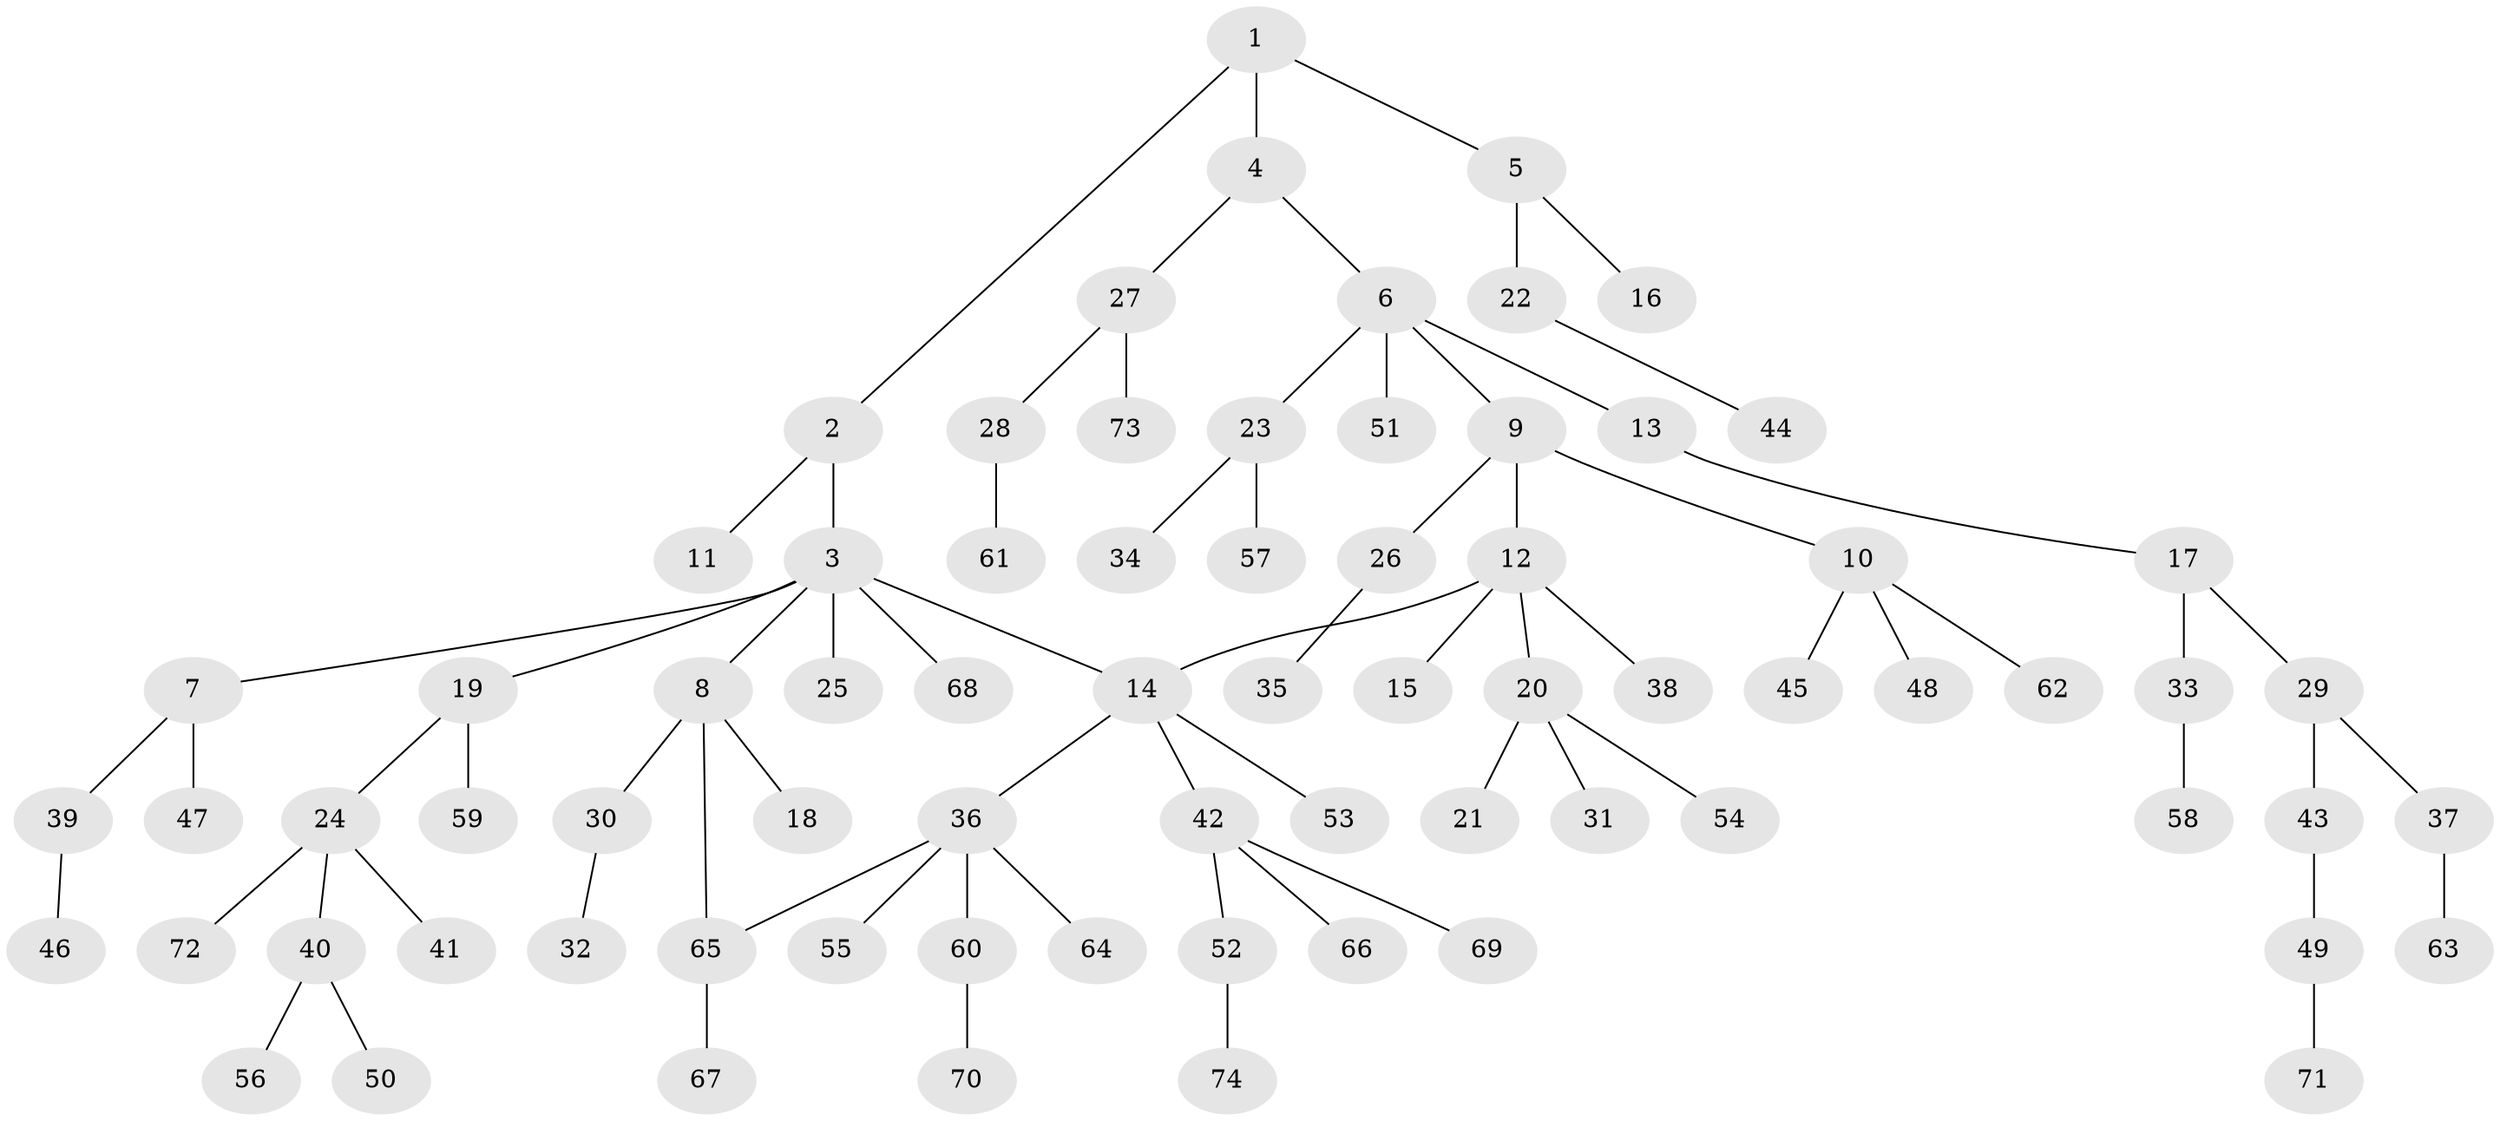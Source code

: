 // coarse degree distribution, {3: 0.15384615384615385, 4: 0.1346153846153846, 2: 0.23076923076923078, 1: 0.46153846153846156, 6: 0.019230769230769232}
// Generated by graph-tools (version 1.1) at 2025/36/03/04/25 23:36:00]
// undirected, 74 vertices, 75 edges
graph export_dot {
  node [color=gray90,style=filled];
  1;
  2;
  3;
  4;
  5;
  6;
  7;
  8;
  9;
  10;
  11;
  12;
  13;
  14;
  15;
  16;
  17;
  18;
  19;
  20;
  21;
  22;
  23;
  24;
  25;
  26;
  27;
  28;
  29;
  30;
  31;
  32;
  33;
  34;
  35;
  36;
  37;
  38;
  39;
  40;
  41;
  42;
  43;
  44;
  45;
  46;
  47;
  48;
  49;
  50;
  51;
  52;
  53;
  54;
  55;
  56;
  57;
  58;
  59;
  60;
  61;
  62;
  63;
  64;
  65;
  66;
  67;
  68;
  69;
  70;
  71;
  72;
  73;
  74;
  1 -- 2;
  1 -- 4;
  1 -- 5;
  2 -- 3;
  2 -- 11;
  3 -- 7;
  3 -- 8;
  3 -- 19;
  3 -- 25;
  3 -- 68;
  3 -- 14;
  4 -- 6;
  4 -- 27;
  5 -- 16;
  5 -- 22;
  6 -- 9;
  6 -- 13;
  6 -- 23;
  6 -- 51;
  7 -- 39;
  7 -- 47;
  8 -- 18;
  8 -- 30;
  8 -- 65;
  9 -- 10;
  9 -- 12;
  9 -- 26;
  10 -- 45;
  10 -- 48;
  10 -- 62;
  12 -- 14;
  12 -- 15;
  12 -- 20;
  12 -- 38;
  13 -- 17;
  14 -- 36;
  14 -- 42;
  14 -- 53;
  17 -- 29;
  17 -- 33;
  19 -- 24;
  19 -- 59;
  20 -- 21;
  20 -- 31;
  20 -- 54;
  22 -- 44;
  23 -- 34;
  23 -- 57;
  24 -- 40;
  24 -- 41;
  24 -- 72;
  26 -- 35;
  27 -- 28;
  27 -- 73;
  28 -- 61;
  29 -- 37;
  29 -- 43;
  30 -- 32;
  33 -- 58;
  36 -- 55;
  36 -- 60;
  36 -- 64;
  36 -- 65;
  37 -- 63;
  39 -- 46;
  40 -- 50;
  40 -- 56;
  42 -- 52;
  42 -- 66;
  42 -- 69;
  43 -- 49;
  49 -- 71;
  52 -- 74;
  60 -- 70;
  65 -- 67;
}
